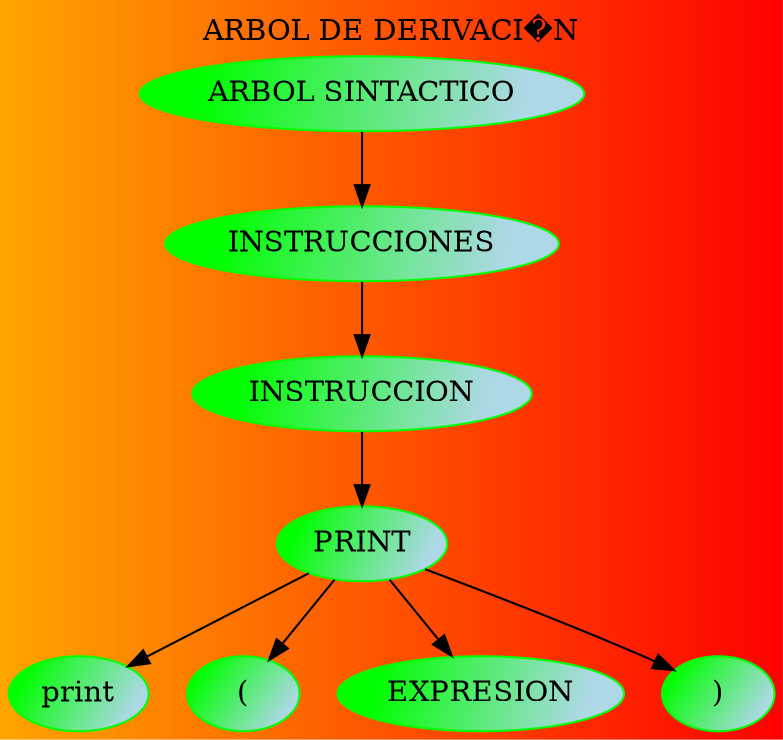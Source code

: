 digraph G {

layout=dot     
fontcolor="black"   
label="ARBOL DE DERIVACI�N"      
labelloc = "t"  
bgcolor="orange:red"      
edge [weight=1000 style=radial color=black ]  
node [shape=ellipse style="filled"  color="green:lightblue" gradientangle="315"]   node_0[label="ARBOL SINTACTICO"]
node_1[label="INSTRUCCIONES"]
node_2[label="INSTRUCCION"]
node_3[label="PRINT"]
node_4[label="print"]
node_5[label="("]
node_6[label="EXPRESION"]
node_7[label=")"]

node_0->node_1
node_1->node_2
node_2->node_3
node_3->node_4
node_3->node_5
node_3->node_6
node_3->node_7

}